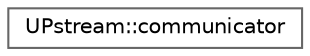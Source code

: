 digraph "Graphical Class Hierarchy"
{
 // LATEX_PDF_SIZE
  bgcolor="transparent";
  edge [fontname=Helvetica,fontsize=10,labelfontname=Helvetica,labelfontsize=10];
  node [fontname=Helvetica,fontsize=10,shape=box,height=0.2,width=0.4];
  rankdir="LR";
  Node0 [id="Node000000",label="UPstream::communicator",height=0.2,width=0.4,color="grey40", fillcolor="white", style="filled",URL="$classFoam_1_1UPstream_1_1communicator.html",tooltip=" "];
}
